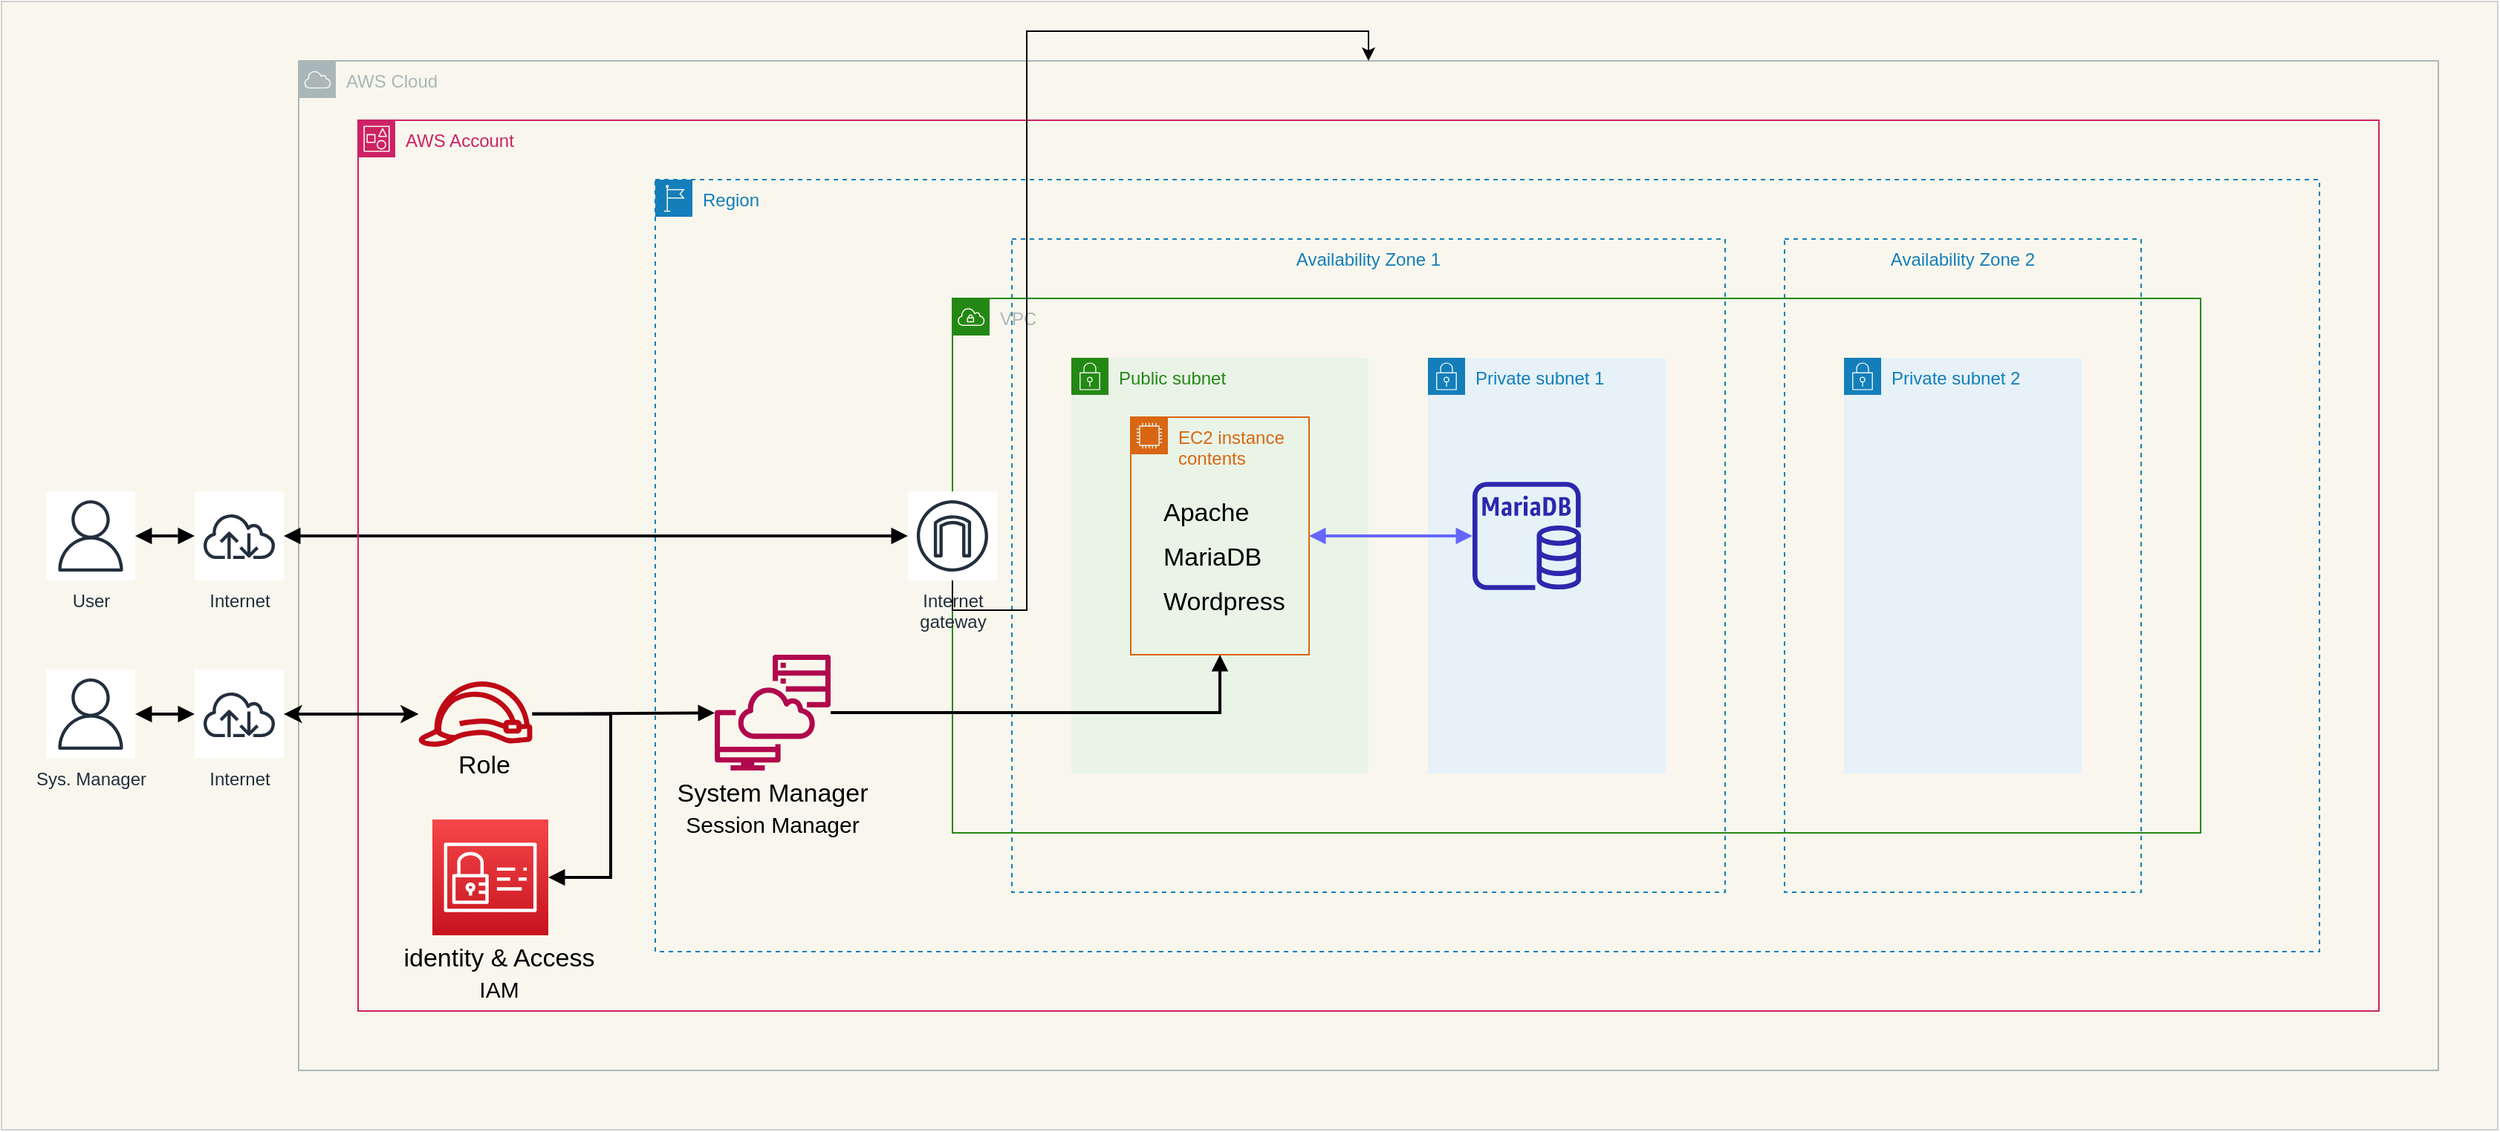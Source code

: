 <mxfile version="21.5.2" type="device">
  <diagram name="Page-1" id="9UPKOZhcNOca_EjjnHMy">
    <mxGraphModel dx="2284" dy="1876" grid="1" gridSize="10" guides="1" tooltips="1" connect="1" arrows="1" fold="1" page="1" pageScale="1" pageWidth="850" pageHeight="1100" math="0" shadow="0">
      <root>
        <mxCell id="0" />
        <mxCell id="1" parent="0" />
        <mxCell id="XKI5jN5XKfjcoto1naSS-7" value="" style="rounded=0;whiteSpace=wrap;html=1;fillColor=#f9f7ed;strokeColor=#cfcfcf;" vertex="1" parent="1">
          <mxGeometry x="-520" y="-40" width="1680" height="760" as="geometry" />
        </mxCell>
        <mxCell id="wNulhjeVRchKM3TbgUKb-23" value="AWS Cloud" style="sketch=0;outlineConnect=0;gradientColor=none;html=1;whiteSpace=wrap;fontSize=12;fontStyle=0;shape=mxgraph.aws4.group;grIcon=mxgraph.aws4.group_aws_cloud;strokeColor=#AAB7B8;fillColor=none;verticalAlign=top;align=left;spacingLeft=30;fontColor=#AAB7B8;dashed=0;" parent="1" vertex="1">
          <mxGeometry x="-320" width="1440" height="680" as="geometry" />
        </mxCell>
        <mxCell id="wNulhjeVRchKM3TbgUKb-30" value="Region" style="points=[[0,0],[0.25,0],[0.5,0],[0.75,0],[1,0],[1,0.25],[1,0.5],[1,0.75],[1,1],[0.75,1],[0.5,1],[0.25,1],[0,1],[0,0.75],[0,0.5],[0,0.25]];outlineConnect=0;gradientColor=none;html=1;whiteSpace=wrap;fontSize=12;fontStyle=0;container=0;pointerEvents=0;collapsible=0;recursiveResize=0;shape=mxgraph.aws4.group;grIcon=mxgraph.aws4.group_region;strokeColor=#147EBA;fillColor=none;verticalAlign=top;align=left;spacingLeft=30;fontColor=#147EBA;dashed=1;" parent="1" vertex="1">
          <mxGeometry x="-80" y="80" width="1120" height="520" as="geometry" />
        </mxCell>
        <mxCell id="XKI5jN5XKfjcoto1naSS-4" value="" style="endArrow=classic;html=1;rounded=0;" edge="1" parent="1">
          <mxGeometry width="50" height="50" relative="1" as="geometry">
            <mxPoint x="500" y="320" as="sourcePoint" />
            <mxPoint x="550" y="270" as="targetPoint" />
          </mxGeometry>
        </mxCell>
        <mxCell id="XKI5jN5XKfjcoto1naSS-8" value="" style="group" vertex="1" connectable="0" parent="1">
          <mxGeometry x="-76" y="400" width="150" height="119" as="geometry" />
        </mxCell>
        <mxCell id="XKI5jN5XKfjcoto1naSS-1" value="" style="sketch=0;outlineConnect=0;fontColor=#232F3E;gradientColor=none;fillColor=#B0084D;strokeColor=none;dashed=0;verticalLabelPosition=bottom;verticalAlign=top;align=center;html=1;fontSize=12;fontStyle=0;aspect=fixed;pointerEvents=1;shape=mxgraph.aws4.systems_manager_session_manager;" vertex="1" parent="XKI5jN5XKfjcoto1naSS-8">
          <mxGeometry x="36" width="78" height="78" as="geometry" />
        </mxCell>
        <mxCell id="XKI5jN5XKfjcoto1naSS-6" value="&lt;font color=&quot;#000000&quot; style=&quot;&quot;&gt;System Manager&lt;br&gt;&lt;font style=&quot;font-size: 15px;&quot;&gt;Session Manager&lt;/font&gt;&lt;br&gt;&lt;/font&gt;" style="text;html=1;align=center;verticalAlign=middle;whiteSpace=wrap;rounded=0;labelBackgroundColor=none;fillColor=none;fontSize=17;" vertex="1" parent="XKI5jN5XKfjcoto1naSS-8">
          <mxGeometry y="89" width="150" height="30" as="geometry" />
        </mxCell>
        <mxCell id="XKI5jN5XKfjcoto1naSS-10" value="Internet" style="sketch=0;outlineConnect=0;fontColor=#232F3E;gradientColor=none;strokeColor=#232F3E;fillColor=#ffffff;dashed=0;verticalLabelPosition=bottom;verticalAlign=top;align=center;html=1;fontSize=12;fontStyle=0;aspect=fixed;shape=mxgraph.aws4.resourceIcon;resIcon=mxgraph.aws4.internet;" vertex="1" parent="1">
          <mxGeometry x="-390" y="290" width="60" height="60" as="geometry" />
        </mxCell>
        <mxCell id="XKI5jN5XKfjcoto1naSS-11" value="User" style="sketch=0;outlineConnect=0;fontColor=#232F3E;gradientColor=none;strokeColor=#232F3E;fillColor=#ffffff;dashed=0;verticalLabelPosition=bottom;verticalAlign=top;align=center;html=1;fontSize=12;fontStyle=0;aspect=fixed;shape=mxgraph.aws4.resourceIcon;resIcon=mxgraph.aws4.user;" vertex="1" parent="1">
          <mxGeometry x="-490" y="290" width="60" height="60" as="geometry" />
        </mxCell>
        <mxCell id="XKI5jN5XKfjcoto1naSS-12" value="" style="endArrow=block;startArrow=block;html=1;rounded=0;strokeColor=#000000;targetPerimeterSpacing=0;sourcePerimeterSpacing=0;strokeWidth=2;endFill=1;startFill=1;" edge="1" parent="1" source="XKI5jN5XKfjcoto1naSS-11" target="XKI5jN5XKfjcoto1naSS-10">
          <mxGeometry width="50" height="50" relative="1" as="geometry">
            <mxPoint x="150" y="320" as="sourcePoint" />
            <mxPoint x="-400" y="320" as="targetPoint" />
          </mxGeometry>
        </mxCell>
        <mxCell id="XKI5jN5XKfjcoto1naSS-14" value="" style="endArrow=block;startArrow=block;html=1;rounded=0;strokeColor=#030303;strokeWidth=2;startFill=1;endFill=1;" edge="1" parent="1" source="XKI5jN5XKfjcoto1naSS-10" target="XKI5jN5XKfjcoto1naSS-9">
          <mxGeometry width="50" height="50" relative="1" as="geometry">
            <mxPoint x="370" y="330" as="sourcePoint" />
            <mxPoint x="420" y="280" as="targetPoint" />
          </mxGeometry>
        </mxCell>
        <mxCell id="XKI5jN5XKfjcoto1naSS-19" value="Internet" style="sketch=0;outlineConnect=0;fontColor=#232F3E;gradientColor=none;strokeColor=#232F3E;fillColor=#ffffff;dashed=0;verticalLabelPosition=bottom;verticalAlign=top;align=center;html=1;fontSize=12;fontStyle=0;aspect=fixed;shape=mxgraph.aws4.resourceIcon;resIcon=mxgraph.aws4.internet;" vertex="1" parent="1">
          <mxGeometry x="-390" y="410" width="60" height="60" as="geometry" />
        </mxCell>
        <mxCell id="XKI5jN5XKfjcoto1naSS-20" value="Sys. Manager" style="sketch=0;outlineConnect=0;fontColor=#232F3E;gradientColor=none;strokeColor=#232F3E;fillColor=#ffffff;dashed=0;verticalLabelPosition=bottom;verticalAlign=top;align=center;html=1;fontSize=12;fontStyle=0;aspect=fixed;shape=mxgraph.aws4.resourceIcon;resIcon=mxgraph.aws4.user;" vertex="1" parent="1">
          <mxGeometry x="-490" y="410" width="60" height="60" as="geometry" />
        </mxCell>
        <mxCell id="XKI5jN5XKfjcoto1naSS-21" value="" style="endArrow=block;startArrow=block;html=1;rounded=0;strokeColor=#000000;targetPerimeterSpacing=0;sourcePerimeterSpacing=0;strokeWidth=2;endFill=1;startFill=1;" edge="1" parent="1" source="XKI5jN5XKfjcoto1naSS-20" target="XKI5jN5XKfjcoto1naSS-19">
          <mxGeometry width="50" height="50" relative="1" as="geometry">
            <mxPoint x="150" y="440" as="sourcePoint" />
            <mxPoint x="-400" y="440" as="targetPoint" />
          </mxGeometry>
        </mxCell>
        <mxCell id="wNulhjeVRchKM3TbgUKb-45" value="Availability Zone 2" style="fillColor=none;strokeColor=#147EBA;dashed=1;verticalAlign=top;fontStyle=0;fontColor=#147EBA;whiteSpace=wrap;html=1;" parent="1" vertex="1">
          <mxGeometry x="680" y="120" width="240" height="440" as="geometry" />
        </mxCell>
        <mxCell id="wNulhjeVRchKM3TbgUKb-36" value="Availability Zone 1" style="fillColor=none;strokeColor=#147EBA;dashed=1;verticalAlign=top;fontStyle=0;fontColor=#147EBA;whiteSpace=wrap;html=1;" parent="1" vertex="1">
          <mxGeometry x="160" y="120" width="480" height="440" as="geometry" />
        </mxCell>
        <mxCell id="wNulhjeVRchKM3TbgUKb-37" value="VPC" style="points=[[0,0],[0.25,0],[0.5,0],[0.75,0],[1,0],[1,0.25],[1,0.5],[1,0.75],[1,1],[0.75,1],[0.5,1],[0.25,1],[0,1],[0,0.75],[0,0.5],[0,0.25]];outlineConnect=0;gradientColor=none;html=1;whiteSpace=wrap;fontSize=12;fontStyle=0;container=1;pointerEvents=0;collapsible=0;recursiveResize=0;shape=mxgraph.aws4.group;grIcon=mxgraph.aws4.group_vpc;strokeColor=#248814;fillColor=none;verticalAlign=top;align=left;spacingLeft=30;fontColor=#AAB7B8;dashed=0;" parent="1" vertex="1">
          <mxGeometry x="120" y="160" width="840" height="360" as="geometry" />
        </mxCell>
        <mxCell id="wNulhjeVRchKM3TbgUKb-38" value="Public subnet" style="points=[[0,0],[0.25,0],[0.5,0],[0.75,0],[1,0],[1,0.25],[1,0.5],[1,0.75],[1,1],[0.75,1],[0.5,1],[0.25,1],[0,1],[0,0.75],[0,0.5],[0,0.25]];outlineConnect=0;gradientColor=none;html=1;whiteSpace=wrap;fontSize=12;fontStyle=0;container=1;pointerEvents=0;collapsible=0;recursiveResize=0;shape=mxgraph.aws4.group;grIcon=mxgraph.aws4.group_security_group;grStroke=0;strokeColor=#248814;fillColor=#E9F3E6;verticalAlign=top;align=left;spacingLeft=30;fontColor=#248814;dashed=0;" parent="wNulhjeVRchKM3TbgUKb-37" vertex="1">
          <mxGeometry x="80" y="40" width="200" height="280" as="geometry" />
        </mxCell>
        <mxCell id="wNulhjeVRchKM3TbgUKb-39" value="EC2 instance contents" style="points=[[0,0],[0.25,0],[0.5,0],[0.75,0],[1,0],[1,0.25],[1,0.5],[1,0.75],[1,1],[0.75,1],[0.5,1],[0.25,1],[0,1],[0,0.75],[0,0.5],[0,0.25]];outlineConnect=0;gradientColor=none;html=1;whiteSpace=wrap;fontSize=12;fontStyle=0;container=1;pointerEvents=0;collapsible=0;recursiveResize=0;shape=mxgraph.aws4.group;grIcon=mxgraph.aws4.group_ec2_instance_contents;strokeColor=#D86613;fillColor=none;verticalAlign=top;align=left;spacingLeft=30;fontColor=#D86613;dashed=0;" parent="wNulhjeVRchKM3TbgUKb-38" vertex="1">
          <mxGeometry x="40" y="40" width="120" height="160" as="geometry" />
        </mxCell>
        <mxCell id="XKI5jN5XKfjcoto1naSS-3" value="&lt;font color=&quot;#000000&quot; style=&quot;font-size: 17px;&quot;&gt;Wordpress&lt;/font&gt;" style="text;html=1;align=left;verticalAlign=middle;whiteSpace=wrap;rounded=0;labelBackgroundColor=none;fillColor=none;fontSize=17;" vertex="1" parent="wNulhjeVRchKM3TbgUKb-39">
          <mxGeometry x="20" y="110" width="60" height="30" as="geometry" />
        </mxCell>
        <mxCell id="wNulhjeVRchKM3TbgUKb-40" value="Private subnet 1" style="points=[[0,0],[0.25,0],[0.5,0],[0.75,0],[1,0],[1,0.25],[1,0.5],[1,0.75],[1,1],[0.75,1],[0.5,1],[0.25,1],[0,1],[0,0.75],[0,0.5],[0,0.25]];outlineConnect=0;gradientColor=none;html=1;whiteSpace=wrap;fontSize=12;fontStyle=0;container=1;pointerEvents=0;collapsible=0;recursiveResize=0;shape=mxgraph.aws4.group;grIcon=mxgraph.aws4.group_security_group;grStroke=0;strokeColor=#147EBA;fillColor=#E6F2F8;verticalAlign=top;align=left;spacingLeft=30;fontColor=#147EBA;dashed=0;" parent="wNulhjeVRchKM3TbgUKb-37" vertex="1">
          <mxGeometry x="320" y="40" width="160" height="280" as="geometry" />
        </mxCell>
        <mxCell id="wNulhjeVRchKM3TbgUKb-41" value="" style="sketch=0;outlineConnect=0;fontColor=#232F3E;gradientColor=none;fillColor=#2E27AD;strokeColor=none;dashed=0;verticalLabelPosition=bottom;verticalAlign=top;align=center;html=1;fontSize=12;fontStyle=0;aspect=fixed;pointerEvents=1;shape=mxgraph.aws4.rds_mariadb_instance;" parent="wNulhjeVRchKM3TbgUKb-40" vertex="1">
          <mxGeometry x="30" y="83.5" width="73" height="73" as="geometry" />
        </mxCell>
        <mxCell id="XKI5jN5XKfjcoto1naSS-9" value="Internet&#xa;gateway" style="sketch=0;outlineConnect=0;fontColor=#232F3E;gradientColor=none;strokeColor=#232F3E;fillColor=#ffffff;dashed=0;verticalLabelPosition=bottom;verticalAlign=top;align=center;html=1;fontSize=12;fontStyle=0;aspect=fixed;shape=mxgraph.aws4.resourceIcon;resIcon=mxgraph.aws4.internet_gateway;" vertex="1" parent="wNulhjeVRchKM3TbgUKb-37">
          <mxGeometry x="-30" y="130" width="60" height="60" as="geometry" />
        </mxCell>
        <mxCell id="XKI5jN5XKfjcoto1naSS-15" value="" style="endArrow=block;startArrow=block;html=1;rounded=0;exitX=1;exitY=0.5;exitDx=0;exitDy=0;strokeColor=#6666FF;strokeWidth=2;endFill=1;startFill=1;" edge="1" parent="wNulhjeVRchKM3TbgUKb-37" source="wNulhjeVRchKM3TbgUKb-39" target="wNulhjeVRchKM3TbgUKb-41">
          <mxGeometry width="50" height="50" relative="1" as="geometry">
            <mxPoint x="250" y="170" as="sourcePoint" />
            <mxPoint x="300" y="120" as="targetPoint" />
          </mxGeometry>
        </mxCell>
        <mxCell id="wNulhjeVRchKM3TbgUKb-42" value="Private subnet 2" style="points=[[0,0],[0.25,0],[0.5,0],[0.75,0],[1,0],[1,0.25],[1,0.5],[1,0.75],[1,1],[0.75,1],[0.5,1],[0.25,1],[0,1],[0,0.75],[0,0.5],[0,0.25]];outlineConnect=0;gradientColor=none;html=1;whiteSpace=wrap;fontSize=12;fontStyle=0;container=1;pointerEvents=0;collapsible=0;recursiveResize=0;shape=mxgraph.aws4.group;grIcon=mxgraph.aws4.group_security_group;grStroke=0;strokeColor=#147EBA;fillColor=#E6F2F8;verticalAlign=top;align=left;spacingLeft=30;fontColor=#147EBA;dashed=0;" parent="1" vertex="1">
          <mxGeometry x="720" y="200" width="160" height="280" as="geometry" />
        </mxCell>
        <mxCell id="wNulhjeVRchKM3TbgUKb-17" value="&lt;font color=&quot;#000000&quot; style=&quot;font-size: 17px;&quot;&gt;MariaDB&lt;/font&gt;" style="text;html=1;align=left;verticalAlign=middle;whiteSpace=wrap;rounded=0;labelBackgroundColor=none;fillColor=none;fontSize=17;" parent="1" vertex="1">
          <mxGeometry x="260" y="320" width="60" height="30" as="geometry" />
        </mxCell>
        <mxCell id="wNulhjeVRchKM3TbgUKb-16" value="&lt;font color=&quot;#000000&quot; style=&quot;font-size: 17px;&quot;&gt;Apache&lt;/font&gt;" style="text;html=1;align=left;verticalAlign=middle;whiteSpace=wrap;rounded=0;labelBackgroundColor=none;fillColor=none;fontSize=17;" parent="1" vertex="1">
          <mxGeometry x="260" y="290" width="60" height="30" as="geometry" />
        </mxCell>
        <mxCell id="XKI5jN5XKfjcoto1naSS-23" value="AWS Account" style="points=[[0,0],[0.25,0],[0.5,0],[0.75,0],[1,0],[1,0.25],[1,0.5],[1,0.75],[1,1],[0.75,1],[0.5,1],[0.25,1],[0,1],[0,0.75],[0,0.5],[0,0.25]];outlineConnect=0;gradientColor=none;html=1;whiteSpace=wrap;fontSize=12;fontStyle=0;container=1;pointerEvents=0;collapsible=0;recursiveResize=0;shape=mxgraph.aws4.group;grIcon=mxgraph.aws4.group_account;strokeColor=#CD2264;fillColor=none;verticalAlign=top;align=left;spacingLeft=30;fontColor=#CD2264;dashed=0;" vertex="1" parent="1">
          <mxGeometry x="-280" y="40" width="1360" height="600" as="geometry" />
        </mxCell>
        <mxCell id="XKI5jN5XKfjcoto1naSS-24" value="" style="sketch=0;outlineConnect=0;fontColor=#232F3E;gradientColor=none;fillColor=#BF0816;strokeColor=none;dashed=0;verticalLabelPosition=bottom;verticalAlign=top;align=center;html=1;fontSize=12;fontStyle=0;aspect=fixed;pointerEvents=1;shape=mxgraph.aws4.role;" vertex="1" parent="XKI5jN5XKfjcoto1naSS-23">
          <mxGeometry x="40" y="378" width="78" height="44" as="geometry" />
        </mxCell>
        <mxCell id="XKI5jN5XKfjcoto1naSS-29" value="" style="sketch=0;points=[[0,0,0],[0.25,0,0],[0.5,0,0],[0.75,0,0],[1,0,0],[0,1,0],[0.25,1,0],[0.5,1,0],[0.75,1,0],[1,1,0],[0,0.25,0],[0,0.5,0],[0,0.75,0],[1,0.25,0],[1,0.5,0],[1,0.75,0]];outlineConnect=0;fontColor=#232F3E;gradientColor=#F54749;gradientDirection=north;fillColor=#C7131F;strokeColor=#ffffff;dashed=0;verticalLabelPosition=bottom;verticalAlign=top;align=center;html=1;fontSize=12;fontStyle=0;aspect=fixed;shape=mxgraph.aws4.resourceIcon;resIcon=mxgraph.aws4.identity_and_access_management;" vertex="1" parent="XKI5jN5XKfjcoto1naSS-23">
          <mxGeometry x="50" y="471" width="78" height="78" as="geometry" />
        </mxCell>
        <mxCell id="XKI5jN5XKfjcoto1naSS-35" value="" style="endArrow=block;startArrow=none;html=1;rounded=0;strokeWidth=2;strokeColor=#030303;entryX=1;entryY=0.5;entryDx=0;entryDy=0;entryPerimeter=0;startFill=0;endFill=1;" edge="1" parent="XKI5jN5XKfjcoto1naSS-23" source="XKI5jN5XKfjcoto1naSS-24" target="XKI5jN5XKfjcoto1naSS-29">
          <mxGeometry width="50" height="50" relative="1" as="geometry">
            <mxPoint x="127" y="410" as="sourcePoint" />
            <mxPoint x="250" y="409" as="targetPoint" />
            <Array as="points">
              <mxPoint x="170" y="400" />
              <mxPoint x="170" y="460" />
              <mxPoint x="170" y="510" />
            </Array>
          </mxGeometry>
        </mxCell>
        <mxCell id="XKI5jN5XKfjcoto1naSS-25" value="&lt;font color=&quot;#000000&quot; style=&quot;&quot;&gt;Role&lt;br&gt;&lt;/font&gt;" style="text;html=1;align=center;verticalAlign=middle;whiteSpace=wrap;rounded=0;labelBackgroundColor=none;fillColor=none;fontSize=17;" vertex="1" parent="1">
          <mxGeometry x="-270" y="460" width="150" height="30" as="geometry" />
        </mxCell>
        <mxCell id="XKI5jN5XKfjcoto1naSS-30" value="&lt;font color=&quot;#000000&quot; style=&quot;&quot;&gt;&lt;font style=&quot;&quot;&gt;identity &amp;amp; Access&lt;br&gt;&lt;/font&gt;&lt;font style=&quot;font-size: 15px;&quot;&gt;IAM&lt;/font&gt;&lt;br&gt;&lt;/font&gt;" style="text;html=1;align=center;verticalAlign=middle;whiteSpace=wrap;rounded=0;labelBackgroundColor=none;fillColor=none;fontSize=17;" vertex="1" parent="1">
          <mxGeometry x="-260" y="600" width="150" height="30" as="geometry" />
        </mxCell>
        <mxCell id="XKI5jN5XKfjcoto1naSS-31" value="" style="endArrow=classic;startArrow=classic;html=1;rounded=0;strokeWidth=2;strokeColor=#000000;" edge="1" parent="1" source="XKI5jN5XKfjcoto1naSS-19" target="XKI5jN5XKfjcoto1naSS-24">
          <mxGeometry width="50" height="50" relative="1" as="geometry">
            <mxPoint x="70" y="330" as="sourcePoint" />
            <mxPoint x="120" y="280" as="targetPoint" />
            <Array as="points">
              <mxPoint x="-290" y="440" />
            </Array>
          </mxGeometry>
        </mxCell>
        <mxCell id="XKI5jN5XKfjcoto1naSS-32" style="edgeStyle=orthogonalEdgeStyle;rounded=0;orthogonalLoop=1;jettySize=auto;html=1;" edge="1" parent="1" source="XKI5jN5XKfjcoto1naSS-9" target="wNulhjeVRchKM3TbgUKb-23">
          <mxGeometry relative="1" as="geometry" />
        </mxCell>
        <mxCell id="XKI5jN5XKfjcoto1naSS-34" value="" style="endArrow=block;startArrow=none;html=1;rounded=0;strokeWidth=2;strokeColor=#030303;startFill=0;endFill=1;" edge="1" parent="1" source="XKI5jN5XKfjcoto1naSS-24" target="XKI5jN5XKfjcoto1naSS-1">
          <mxGeometry width="50" height="50" relative="1" as="geometry">
            <mxPoint x="70" y="330" as="sourcePoint" />
            <mxPoint x="120" y="280" as="targetPoint" />
          </mxGeometry>
        </mxCell>
        <mxCell id="XKI5jN5XKfjcoto1naSS-5" value="" style="edgeStyle=orthogonalEdgeStyle;rounded=0;orthogonalLoop=1;jettySize=auto;html=1;entryX=0.5;entryY=1;entryDx=0;entryDy=0;strokeColor=#000000;strokeWidth=2;endArrow=block;endFill=1;" edge="1" parent="1" source="XKI5jN5XKfjcoto1naSS-1" target="wNulhjeVRchKM3TbgUKb-39">
          <mxGeometry relative="1" as="geometry" />
        </mxCell>
      </root>
    </mxGraphModel>
  </diagram>
</mxfile>
